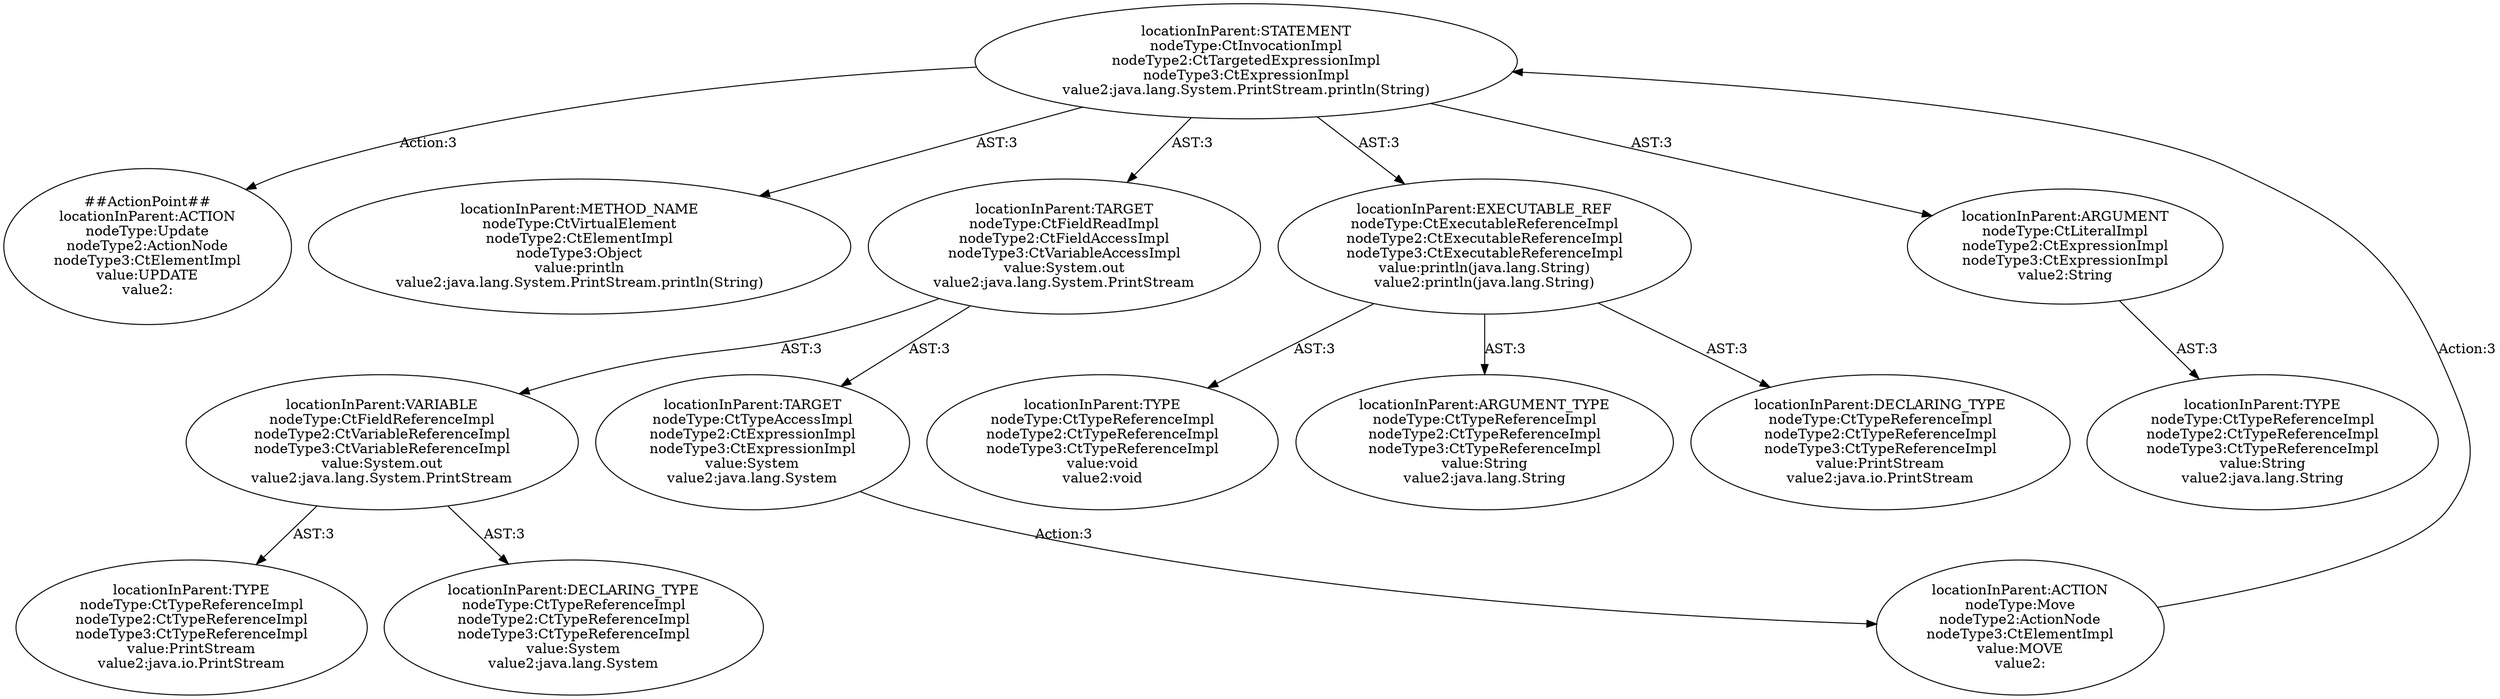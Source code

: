 digraph "Pattern" {
0 [label="##ActionPoint##
locationInParent:ACTION
nodeType:Update
nodeType2:ActionNode
nodeType3:CtElementImpl
value:UPDATE
value2:" shape=ellipse]
1 [label="locationInParent:STATEMENT
nodeType:CtInvocationImpl
nodeType2:CtTargetedExpressionImpl
nodeType3:CtExpressionImpl
value2:java.lang.System.PrintStream.println(String)" shape=ellipse]
2 [label="locationInParent:METHOD_NAME
nodeType:CtVirtualElement
nodeType2:CtElementImpl
nodeType3:Object
value:println
value2:java.lang.System.PrintStream.println(String)" shape=ellipse]
3 [label="locationInParent:TARGET
nodeType:CtFieldReadImpl
nodeType2:CtFieldAccessImpl
nodeType3:CtVariableAccessImpl
value:System.out
value2:java.lang.System.PrintStream" shape=ellipse]
4 [label="locationInParent:TARGET
nodeType:CtTypeAccessImpl
nodeType2:CtExpressionImpl
nodeType3:CtExpressionImpl
value:System
value2:java.lang.System" shape=ellipse]
5 [label="locationInParent:ACTION
nodeType:Move
nodeType2:ActionNode
nodeType3:CtElementImpl
value:MOVE
value2:" shape=ellipse]
6 [label="locationInParent:VARIABLE
nodeType:CtFieldReferenceImpl
nodeType2:CtVariableReferenceImpl
nodeType3:CtVariableReferenceImpl
value:System.out
value2:java.lang.System.PrintStream" shape=ellipse]
7 [label="locationInParent:DECLARING_TYPE
nodeType:CtTypeReferenceImpl
nodeType2:CtTypeReferenceImpl
nodeType3:CtTypeReferenceImpl
value:System
value2:java.lang.System" shape=ellipse]
8 [label="locationInParent:TYPE
nodeType:CtTypeReferenceImpl
nodeType2:CtTypeReferenceImpl
nodeType3:CtTypeReferenceImpl
value:PrintStream
value2:java.io.PrintStream" shape=ellipse]
9 [label="locationInParent:EXECUTABLE_REF
nodeType:CtExecutableReferenceImpl
nodeType2:CtExecutableReferenceImpl
nodeType3:CtExecutableReferenceImpl
value:println(java.lang.String)
value2:println(java.lang.String)" shape=ellipse]
10 [label="locationInParent:DECLARING_TYPE
nodeType:CtTypeReferenceImpl
nodeType2:CtTypeReferenceImpl
nodeType3:CtTypeReferenceImpl
value:PrintStream
value2:java.io.PrintStream" shape=ellipse]
11 [label="locationInParent:TYPE
nodeType:CtTypeReferenceImpl
nodeType2:CtTypeReferenceImpl
nodeType3:CtTypeReferenceImpl
value:void
value2:void" shape=ellipse]
12 [label="locationInParent:ARGUMENT_TYPE
nodeType:CtTypeReferenceImpl
nodeType2:CtTypeReferenceImpl
nodeType3:CtTypeReferenceImpl
value:String
value2:java.lang.String" shape=ellipse]
13 [label="locationInParent:ARGUMENT
nodeType:CtLiteralImpl
nodeType2:CtExpressionImpl
nodeType3:CtExpressionImpl
value2:String" shape=ellipse]
14 [label="locationInParent:TYPE
nodeType:CtTypeReferenceImpl
nodeType2:CtTypeReferenceImpl
nodeType3:CtTypeReferenceImpl
value:String
value2:java.lang.String" shape=ellipse]
1 -> 0 [label="Action:3"];
1 -> 2 [label="AST:3"];
1 -> 3 [label="AST:3"];
1 -> 9 [label="AST:3"];
1 -> 13 [label="AST:3"];
3 -> 4 [label="AST:3"];
3 -> 6 [label="AST:3"];
4 -> 5 [label="Action:3"];
5 -> 1 [label="Action:3"];
6 -> 7 [label="AST:3"];
6 -> 8 [label="AST:3"];
9 -> 10 [label="AST:3"];
9 -> 11 [label="AST:3"];
9 -> 12 [label="AST:3"];
13 -> 14 [label="AST:3"];
}